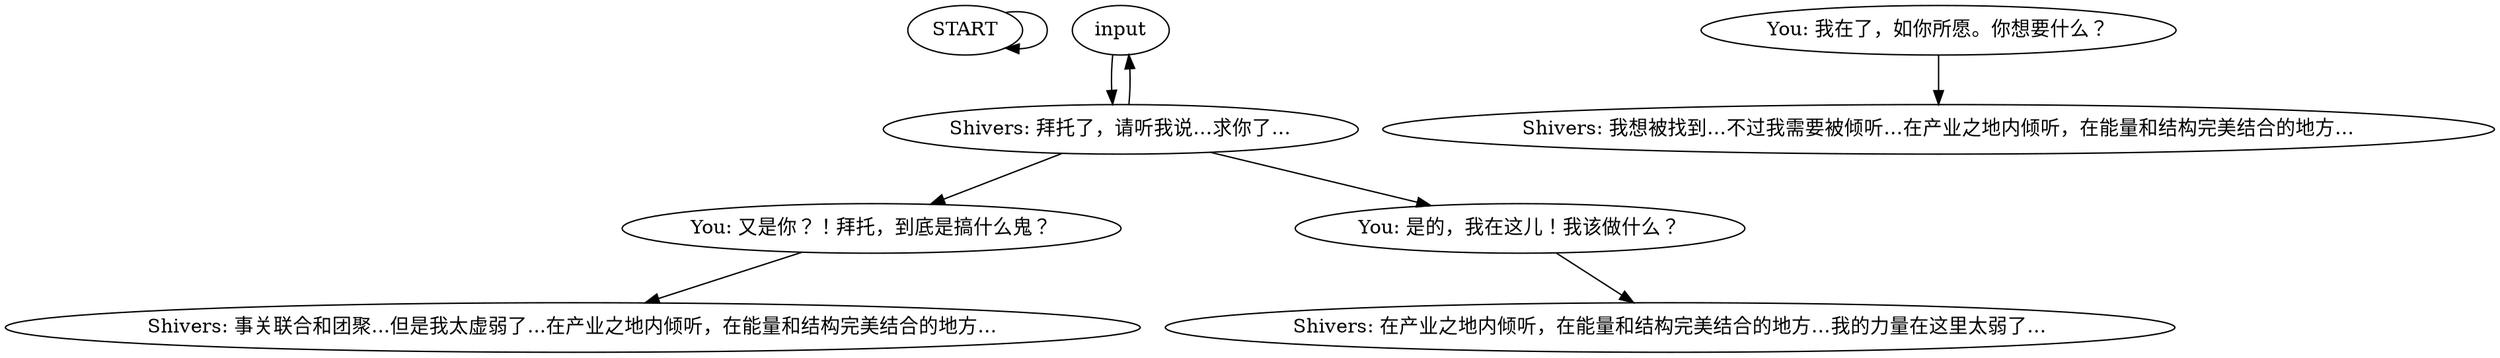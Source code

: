 # BOOKSTORE ORB / bookstorerug
# Second Shivers in the coat quest. Points you to the Harbour. Normal diff.
# ==================================================
digraph G {
	  0 [label="START"];
	  1 [label="input"];
	  2 [label="You: 我在了，如你所愿。你想要什么？"];
	  3 [label="You: 又是你？！拜托，到底是搞什么鬼？"];
	  4 [label="Shivers: 事关联合和团聚...但是我太虚弱了...在产业之地内倾听，在能量和结构完美结合的地方…"];
	  5 [label="Shivers: 拜托了，请听我说…求你了…"];
	  6 [label="You: 是的，我在这儿！我该做什么？"];
	  7 [label="Shivers: 我想被找到…不过我需要被倾听…在产业之地内倾听，在能量和结构完美结合的地方…"];
	  8 [label="Shivers: 在产业之地内倾听，在能量和结构完美结合的地方…我的力量在这里太弱了…"];
	  0 -> 0
	  1 -> 5
	  2 -> 7
	  3 -> 4
	  5 -> 1
	  5 -> 3
	  5 -> 6
	  6 -> 8
}

